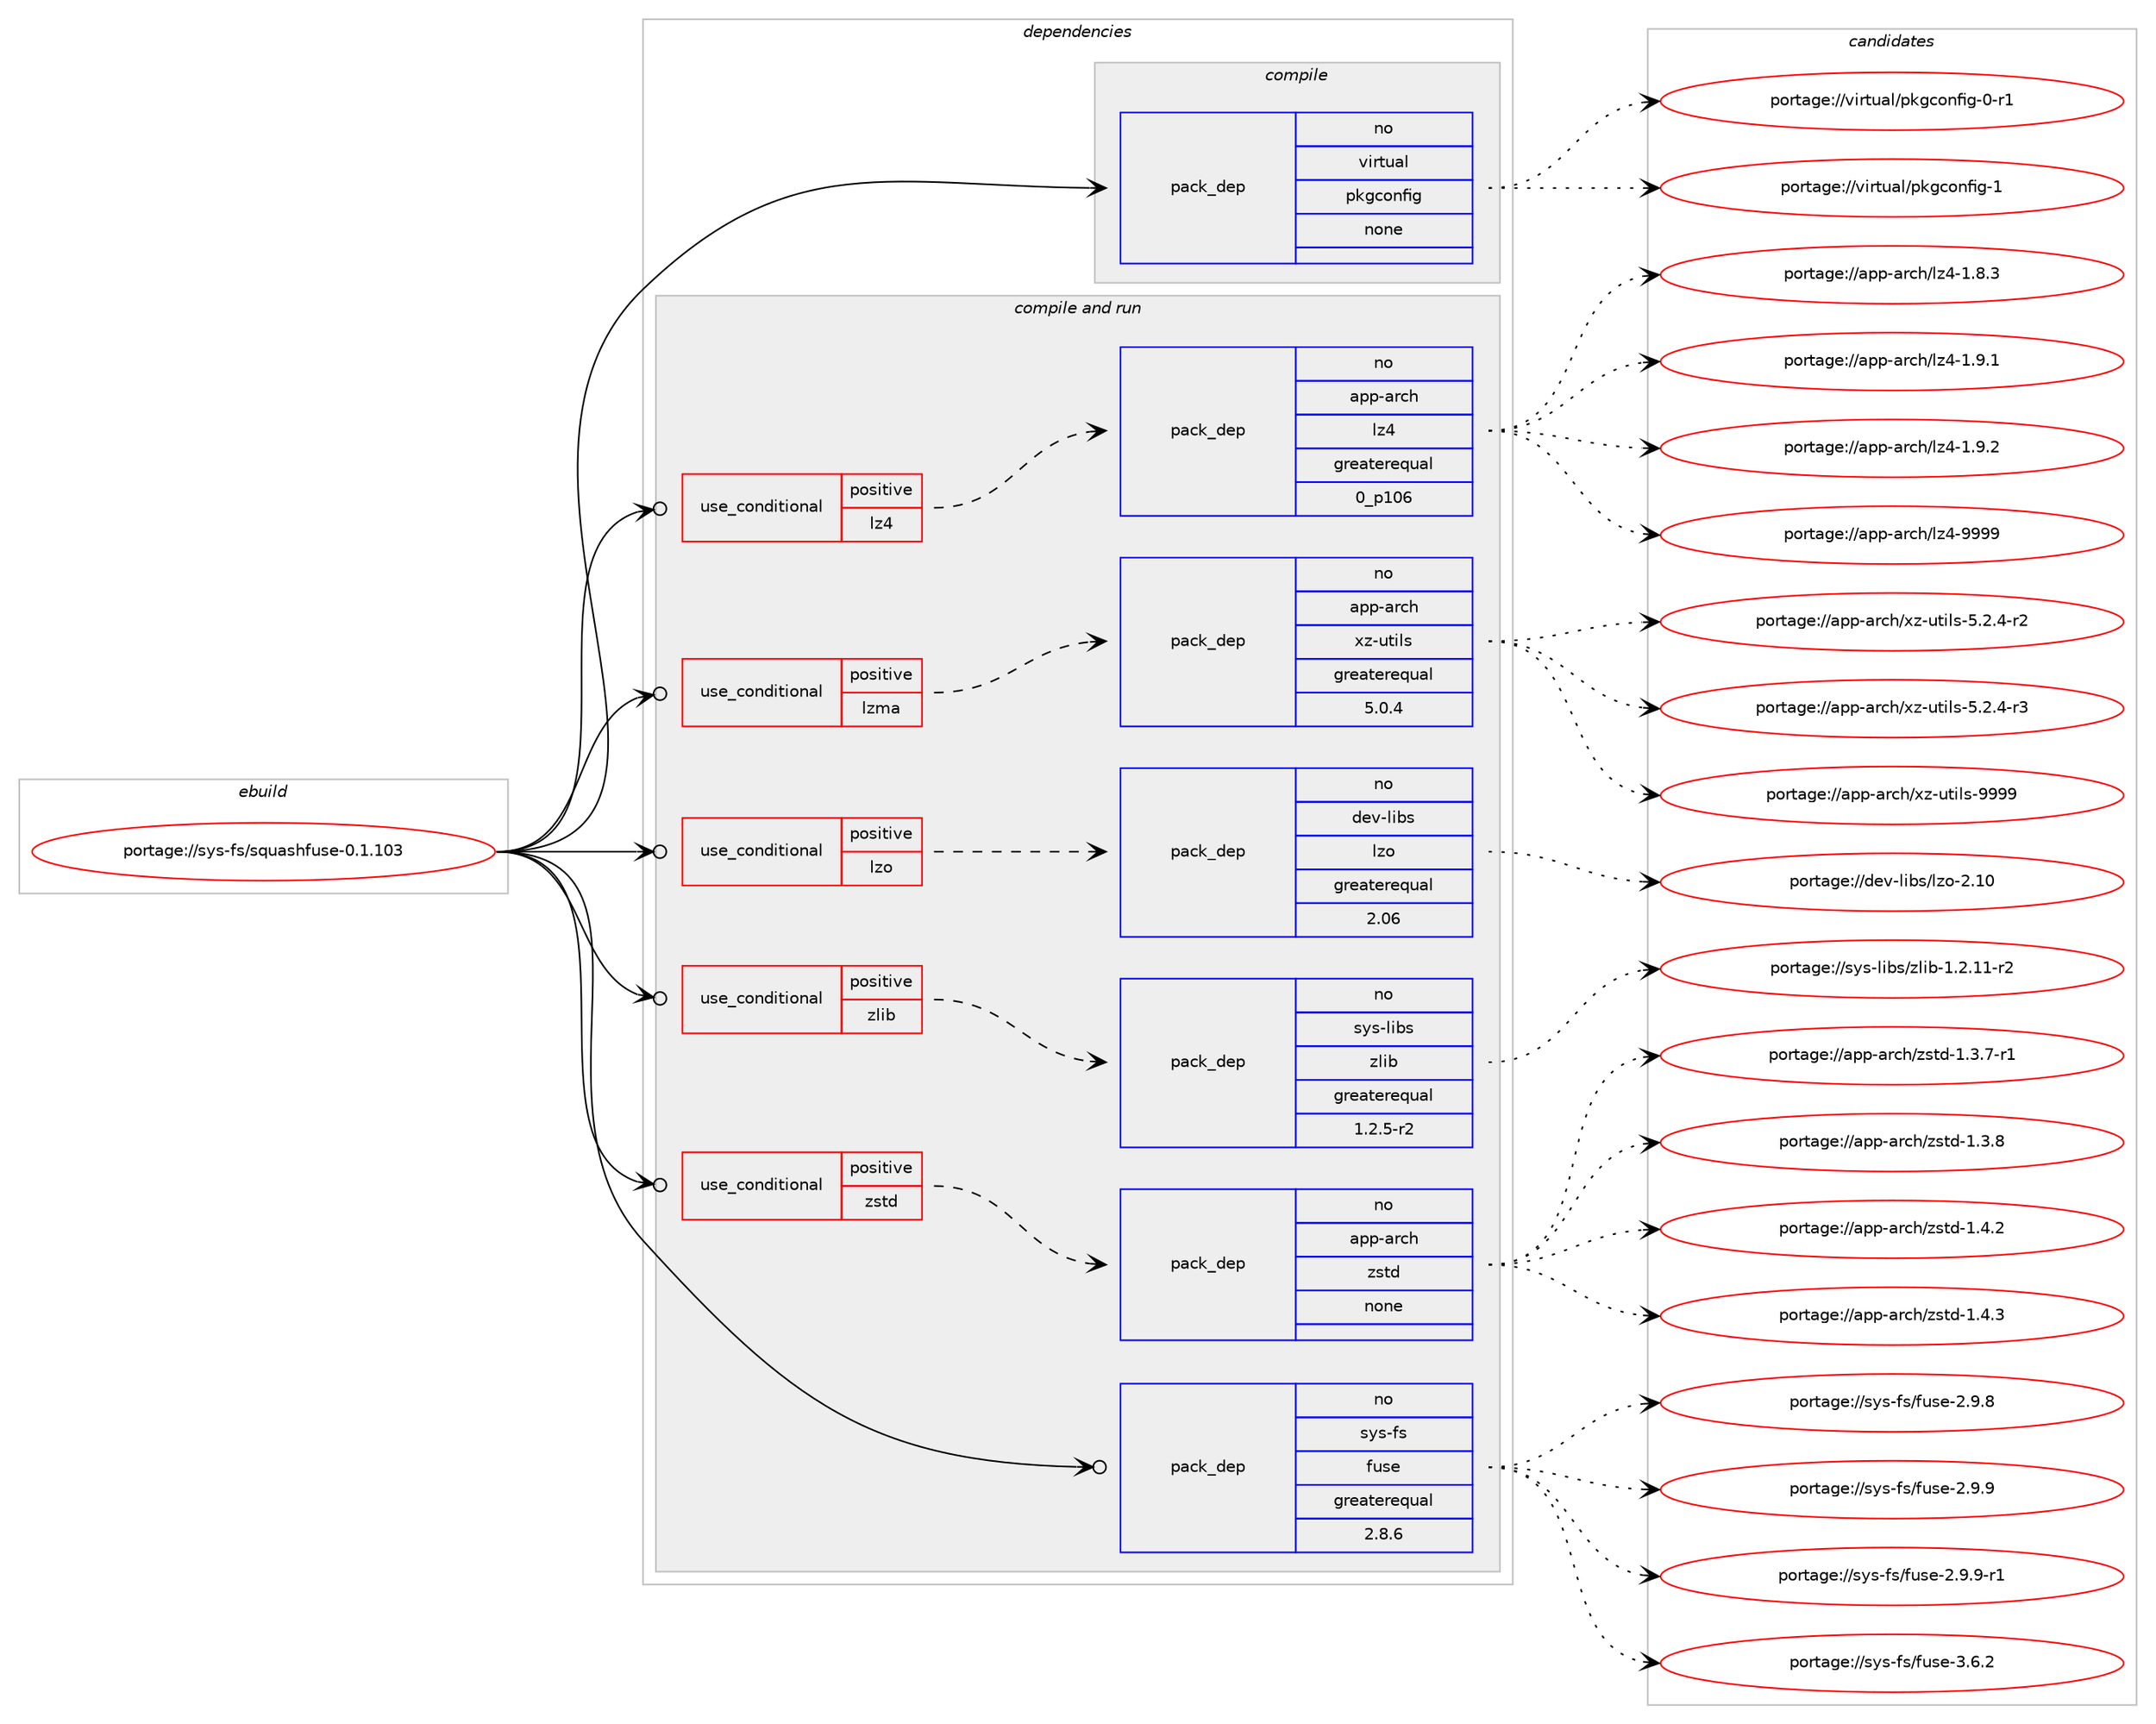digraph prolog {

# *************
# Graph options
# *************

newrank=true;
concentrate=true;
compound=true;
graph [rankdir=LR,fontname=Helvetica,fontsize=10,ranksep=1.5];#, ranksep=2.5, nodesep=0.2];
edge  [arrowhead=vee];
node  [fontname=Helvetica,fontsize=10];

# **********
# The ebuild
# **********

subgraph cluster_leftcol {
color=gray;
rank=same;
label=<<i>ebuild</i>>;
id [label="portage://sys-fs/squashfuse-0.1.103", color=red, width=4, href="../sys-fs/squashfuse-0.1.103.svg"];
}

# ****************
# The dependencies
# ****************

subgraph cluster_midcol {
color=gray;
label=<<i>dependencies</i>>;
subgraph cluster_compile {
fillcolor="#eeeeee";
style=filled;
label=<<i>compile</i>>;
subgraph pack316255 {
dependency426782 [label=<<TABLE BORDER="0" CELLBORDER="1" CELLSPACING="0" CELLPADDING="4" WIDTH="220"><TR><TD ROWSPAN="6" CELLPADDING="30">pack_dep</TD></TR><TR><TD WIDTH="110">no</TD></TR><TR><TD>virtual</TD></TR><TR><TD>pkgconfig</TD></TR><TR><TD>none</TD></TR><TR><TD></TD></TR></TABLE>>, shape=none, color=blue];
}
id:e -> dependency426782:w [weight=20,style="solid",arrowhead="vee"];
}
subgraph cluster_compileandrun {
fillcolor="#eeeeee";
style=filled;
label=<<i>compile and run</i>>;
subgraph cond103368 {
dependency426783 [label=<<TABLE BORDER="0" CELLBORDER="1" CELLSPACING="0" CELLPADDING="4"><TR><TD ROWSPAN="3" CELLPADDING="10">use_conditional</TD></TR><TR><TD>positive</TD></TR><TR><TD>lz4</TD></TR></TABLE>>, shape=none, color=red];
subgraph pack316256 {
dependency426784 [label=<<TABLE BORDER="0" CELLBORDER="1" CELLSPACING="0" CELLPADDING="4" WIDTH="220"><TR><TD ROWSPAN="6" CELLPADDING="30">pack_dep</TD></TR><TR><TD WIDTH="110">no</TD></TR><TR><TD>app-arch</TD></TR><TR><TD>lz4</TD></TR><TR><TD>greaterequal</TD></TR><TR><TD>0_p106</TD></TR></TABLE>>, shape=none, color=blue];
}
dependency426783:e -> dependency426784:w [weight=20,style="dashed",arrowhead="vee"];
}
id:e -> dependency426783:w [weight=20,style="solid",arrowhead="odotvee"];
subgraph cond103369 {
dependency426785 [label=<<TABLE BORDER="0" CELLBORDER="1" CELLSPACING="0" CELLPADDING="4"><TR><TD ROWSPAN="3" CELLPADDING="10">use_conditional</TD></TR><TR><TD>positive</TD></TR><TR><TD>lzma</TD></TR></TABLE>>, shape=none, color=red];
subgraph pack316257 {
dependency426786 [label=<<TABLE BORDER="0" CELLBORDER="1" CELLSPACING="0" CELLPADDING="4" WIDTH="220"><TR><TD ROWSPAN="6" CELLPADDING="30">pack_dep</TD></TR><TR><TD WIDTH="110">no</TD></TR><TR><TD>app-arch</TD></TR><TR><TD>xz-utils</TD></TR><TR><TD>greaterequal</TD></TR><TR><TD>5.0.4</TD></TR></TABLE>>, shape=none, color=blue];
}
dependency426785:e -> dependency426786:w [weight=20,style="dashed",arrowhead="vee"];
}
id:e -> dependency426785:w [weight=20,style="solid",arrowhead="odotvee"];
subgraph cond103370 {
dependency426787 [label=<<TABLE BORDER="0" CELLBORDER="1" CELLSPACING="0" CELLPADDING="4"><TR><TD ROWSPAN="3" CELLPADDING="10">use_conditional</TD></TR><TR><TD>positive</TD></TR><TR><TD>lzo</TD></TR></TABLE>>, shape=none, color=red];
subgraph pack316258 {
dependency426788 [label=<<TABLE BORDER="0" CELLBORDER="1" CELLSPACING="0" CELLPADDING="4" WIDTH="220"><TR><TD ROWSPAN="6" CELLPADDING="30">pack_dep</TD></TR><TR><TD WIDTH="110">no</TD></TR><TR><TD>dev-libs</TD></TR><TR><TD>lzo</TD></TR><TR><TD>greaterequal</TD></TR><TR><TD>2.06</TD></TR></TABLE>>, shape=none, color=blue];
}
dependency426787:e -> dependency426788:w [weight=20,style="dashed",arrowhead="vee"];
}
id:e -> dependency426787:w [weight=20,style="solid",arrowhead="odotvee"];
subgraph cond103371 {
dependency426789 [label=<<TABLE BORDER="0" CELLBORDER="1" CELLSPACING="0" CELLPADDING="4"><TR><TD ROWSPAN="3" CELLPADDING="10">use_conditional</TD></TR><TR><TD>positive</TD></TR><TR><TD>zlib</TD></TR></TABLE>>, shape=none, color=red];
subgraph pack316259 {
dependency426790 [label=<<TABLE BORDER="0" CELLBORDER="1" CELLSPACING="0" CELLPADDING="4" WIDTH="220"><TR><TD ROWSPAN="6" CELLPADDING="30">pack_dep</TD></TR><TR><TD WIDTH="110">no</TD></TR><TR><TD>sys-libs</TD></TR><TR><TD>zlib</TD></TR><TR><TD>greaterequal</TD></TR><TR><TD>1.2.5-r2</TD></TR></TABLE>>, shape=none, color=blue];
}
dependency426789:e -> dependency426790:w [weight=20,style="dashed",arrowhead="vee"];
}
id:e -> dependency426789:w [weight=20,style="solid",arrowhead="odotvee"];
subgraph cond103372 {
dependency426791 [label=<<TABLE BORDER="0" CELLBORDER="1" CELLSPACING="0" CELLPADDING="4"><TR><TD ROWSPAN="3" CELLPADDING="10">use_conditional</TD></TR><TR><TD>positive</TD></TR><TR><TD>zstd</TD></TR></TABLE>>, shape=none, color=red];
subgraph pack316260 {
dependency426792 [label=<<TABLE BORDER="0" CELLBORDER="1" CELLSPACING="0" CELLPADDING="4" WIDTH="220"><TR><TD ROWSPAN="6" CELLPADDING="30">pack_dep</TD></TR><TR><TD WIDTH="110">no</TD></TR><TR><TD>app-arch</TD></TR><TR><TD>zstd</TD></TR><TR><TD>none</TD></TR><TR><TD></TD></TR></TABLE>>, shape=none, color=blue];
}
dependency426791:e -> dependency426792:w [weight=20,style="dashed",arrowhead="vee"];
}
id:e -> dependency426791:w [weight=20,style="solid",arrowhead="odotvee"];
subgraph pack316261 {
dependency426793 [label=<<TABLE BORDER="0" CELLBORDER="1" CELLSPACING="0" CELLPADDING="4" WIDTH="220"><TR><TD ROWSPAN="6" CELLPADDING="30">pack_dep</TD></TR><TR><TD WIDTH="110">no</TD></TR><TR><TD>sys-fs</TD></TR><TR><TD>fuse</TD></TR><TR><TD>greaterequal</TD></TR><TR><TD>2.8.6</TD></TR></TABLE>>, shape=none, color=blue];
}
id:e -> dependency426793:w [weight=20,style="solid",arrowhead="odotvee"];
}
subgraph cluster_run {
fillcolor="#eeeeee";
style=filled;
label=<<i>run</i>>;
}
}

# **************
# The candidates
# **************

subgraph cluster_choices {
rank=same;
color=gray;
label=<<i>candidates</i>>;

subgraph choice316255 {
color=black;
nodesep=1;
choiceportage11810511411611797108471121071039911111010210510345484511449 [label="portage://virtual/pkgconfig-0-r1", color=red, width=4,href="../virtual/pkgconfig-0-r1.svg"];
choiceportage1181051141161179710847112107103991111101021051034549 [label="portage://virtual/pkgconfig-1", color=red, width=4,href="../virtual/pkgconfig-1.svg"];
dependency426782:e -> choiceportage11810511411611797108471121071039911111010210510345484511449:w [style=dotted,weight="100"];
dependency426782:e -> choiceportage1181051141161179710847112107103991111101021051034549:w [style=dotted,weight="100"];
}
subgraph choice316256 {
color=black;
nodesep=1;
choiceportage971121124597114991044710812252454946564651 [label="portage://app-arch/lz4-1.8.3", color=red, width=4,href="../app-arch/lz4-1.8.3.svg"];
choiceportage971121124597114991044710812252454946574649 [label="portage://app-arch/lz4-1.9.1", color=red, width=4,href="../app-arch/lz4-1.9.1.svg"];
choiceportage971121124597114991044710812252454946574650 [label="portage://app-arch/lz4-1.9.2", color=red, width=4,href="../app-arch/lz4-1.9.2.svg"];
choiceportage9711211245971149910447108122524557575757 [label="portage://app-arch/lz4-9999", color=red, width=4,href="../app-arch/lz4-9999.svg"];
dependency426784:e -> choiceportage971121124597114991044710812252454946564651:w [style=dotted,weight="100"];
dependency426784:e -> choiceportage971121124597114991044710812252454946574649:w [style=dotted,weight="100"];
dependency426784:e -> choiceportage971121124597114991044710812252454946574650:w [style=dotted,weight="100"];
dependency426784:e -> choiceportage9711211245971149910447108122524557575757:w [style=dotted,weight="100"];
}
subgraph choice316257 {
color=black;
nodesep=1;
choiceportage9711211245971149910447120122451171161051081154553465046524511450 [label="portage://app-arch/xz-utils-5.2.4-r2", color=red, width=4,href="../app-arch/xz-utils-5.2.4-r2.svg"];
choiceportage9711211245971149910447120122451171161051081154553465046524511451 [label="portage://app-arch/xz-utils-5.2.4-r3", color=red, width=4,href="../app-arch/xz-utils-5.2.4-r3.svg"];
choiceportage9711211245971149910447120122451171161051081154557575757 [label="portage://app-arch/xz-utils-9999", color=red, width=4,href="../app-arch/xz-utils-9999.svg"];
dependency426786:e -> choiceportage9711211245971149910447120122451171161051081154553465046524511450:w [style=dotted,weight="100"];
dependency426786:e -> choiceportage9711211245971149910447120122451171161051081154553465046524511451:w [style=dotted,weight="100"];
dependency426786:e -> choiceportage9711211245971149910447120122451171161051081154557575757:w [style=dotted,weight="100"];
}
subgraph choice316258 {
color=black;
nodesep=1;
choiceportage1001011184510810598115471081221114550464948 [label="portage://dev-libs/lzo-2.10", color=red, width=4,href="../dev-libs/lzo-2.10.svg"];
dependency426788:e -> choiceportage1001011184510810598115471081221114550464948:w [style=dotted,weight="100"];
}
subgraph choice316259 {
color=black;
nodesep=1;
choiceportage11512111545108105981154712210810598454946504649494511450 [label="portage://sys-libs/zlib-1.2.11-r2", color=red, width=4,href="../sys-libs/zlib-1.2.11-r2.svg"];
dependency426790:e -> choiceportage11512111545108105981154712210810598454946504649494511450:w [style=dotted,weight="100"];
}
subgraph choice316260 {
color=black;
nodesep=1;
choiceportage97112112459711499104471221151161004549465146554511449 [label="portage://app-arch/zstd-1.3.7-r1", color=red, width=4,href="../app-arch/zstd-1.3.7-r1.svg"];
choiceportage9711211245971149910447122115116100454946514656 [label="portage://app-arch/zstd-1.3.8", color=red, width=4,href="../app-arch/zstd-1.3.8.svg"];
choiceportage9711211245971149910447122115116100454946524650 [label="portage://app-arch/zstd-1.4.2", color=red, width=4,href="../app-arch/zstd-1.4.2.svg"];
choiceportage9711211245971149910447122115116100454946524651 [label="portage://app-arch/zstd-1.4.3", color=red, width=4,href="../app-arch/zstd-1.4.3.svg"];
dependency426792:e -> choiceportage97112112459711499104471221151161004549465146554511449:w [style=dotted,weight="100"];
dependency426792:e -> choiceportage9711211245971149910447122115116100454946514656:w [style=dotted,weight="100"];
dependency426792:e -> choiceportage9711211245971149910447122115116100454946524650:w [style=dotted,weight="100"];
dependency426792:e -> choiceportage9711211245971149910447122115116100454946524651:w [style=dotted,weight="100"];
}
subgraph choice316261 {
color=black;
nodesep=1;
choiceportage1151211154510211547102117115101455046574656 [label="portage://sys-fs/fuse-2.9.8", color=red, width=4,href="../sys-fs/fuse-2.9.8.svg"];
choiceportage1151211154510211547102117115101455046574657 [label="portage://sys-fs/fuse-2.9.9", color=red, width=4,href="../sys-fs/fuse-2.9.9.svg"];
choiceportage11512111545102115471021171151014550465746574511449 [label="portage://sys-fs/fuse-2.9.9-r1", color=red, width=4,href="../sys-fs/fuse-2.9.9-r1.svg"];
choiceportage1151211154510211547102117115101455146544650 [label="portage://sys-fs/fuse-3.6.2", color=red, width=4,href="../sys-fs/fuse-3.6.2.svg"];
dependency426793:e -> choiceportage1151211154510211547102117115101455046574656:w [style=dotted,weight="100"];
dependency426793:e -> choiceportage1151211154510211547102117115101455046574657:w [style=dotted,weight="100"];
dependency426793:e -> choiceportage11512111545102115471021171151014550465746574511449:w [style=dotted,weight="100"];
dependency426793:e -> choiceportage1151211154510211547102117115101455146544650:w [style=dotted,weight="100"];
}
}

}
